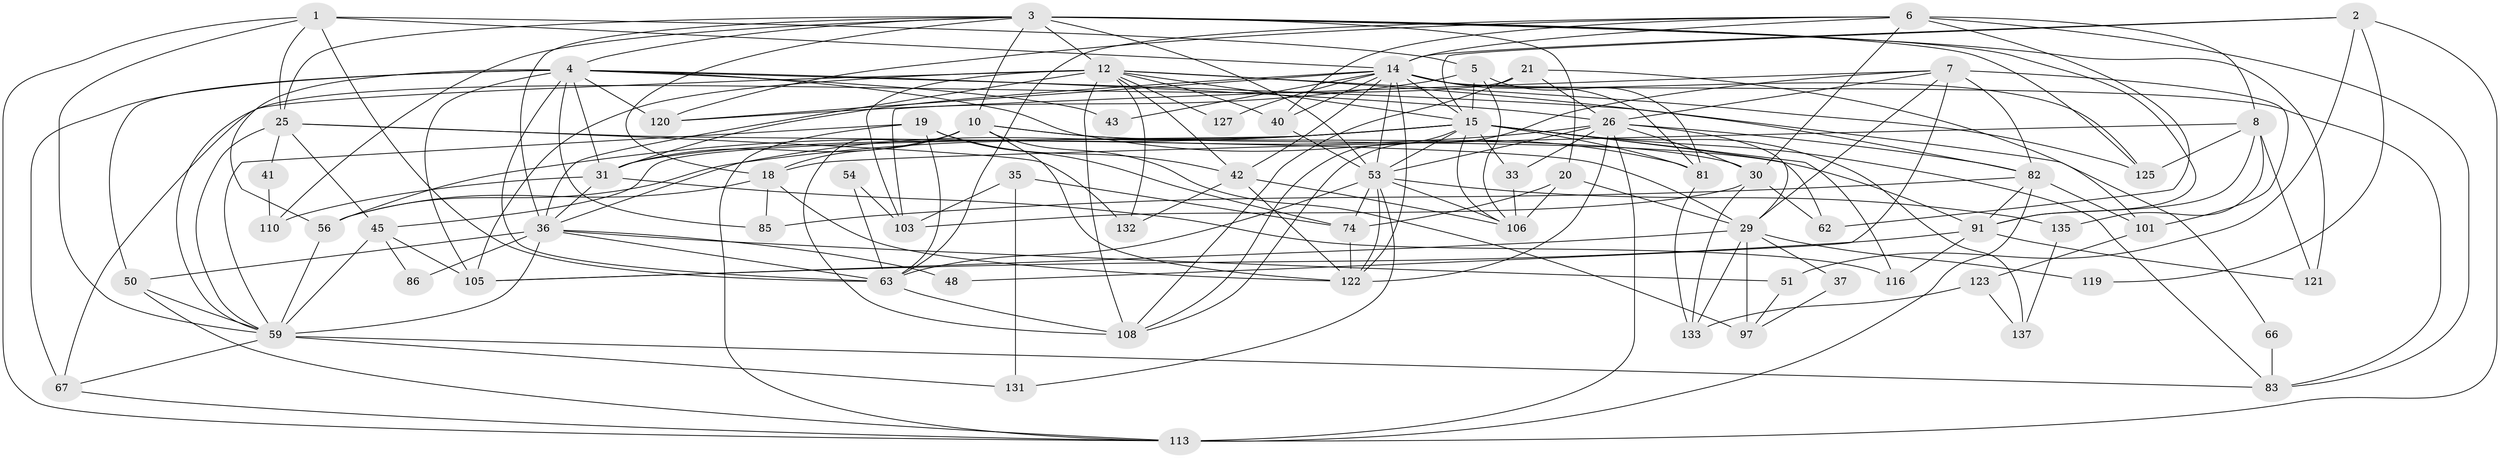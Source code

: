 // original degree distribution, {2: 0.14492753623188406, 5: 0.2318840579710145, 4: 0.2608695652173913, 3: 0.2463768115942029, 6: 0.057971014492753624, 7: 0.043478260869565216, 8: 0.014492753623188406}
// Generated by graph-tools (version 1.1) at 2025/15/03/09/25 04:15:03]
// undirected, 69 vertices, 192 edges
graph export_dot {
graph [start="1"]
  node [color=gray90,style=filled];
  1 [super="+57"];
  2;
  3 [super="+65"];
  4 [super="+28+11+94"];
  5 [super="+80"];
  6 [super="+9+96"];
  7 [super="+27"];
  8 [super="+16"];
  10 [super="+44+72"];
  12 [super="+92+47+17"];
  14 [super="+99+24+93"];
  15 [super="+61+38"];
  18 [super="+89"];
  19 [super="+71"];
  20 [super="+134"];
  21 [super="+23"];
  25 [super="+100"];
  26 [super="+39+60+34"];
  29 [super="+98+88"];
  30 [super="+87"];
  31 [super="+104"];
  33;
  35;
  36 [super="+79+75"];
  37;
  40;
  41;
  42 [super="+49"];
  43;
  45 [super="+77"];
  48;
  50 [super="+68"];
  51;
  53 [super="+58"];
  54;
  56;
  59 [super="+90+64"];
  62 [super="+129"];
  63 [super="+76+78"];
  66;
  67;
  74;
  81;
  82 [super="+111+102"];
  83 [super="+84"];
  85;
  86;
  91 [super="+109"];
  97;
  101;
  103;
  105 [super="+124"];
  106 [super="+126"];
  108 [super="+118"];
  110;
  113 [super="+128"];
  116;
  119;
  120;
  121;
  122 [super="+130"];
  123;
  125;
  127;
  131;
  132;
  133;
  135;
  137;
  1 -- 113;
  1 -- 5;
  1 -- 59;
  1 -- 63;
  1 -- 14;
  1 -- 25;
  2 -- 15;
  2 -- 51;
  2 -- 119;
  2 -- 113;
  2 -- 14;
  3 -- 121;
  3 -- 36;
  3 -- 4;
  3 -- 10;
  3 -- 12;
  3 -- 110;
  3 -- 20;
  3 -- 53;
  3 -- 91;
  3 -- 125;
  3 -- 18;
  3 -- 25;
  4 -- 105;
  4 -- 66;
  4 -- 43;
  4 -- 81;
  4 -- 85;
  4 -- 56;
  4 -- 120;
  4 -- 31;
  4 -- 63;
  4 -- 50 [weight=2];
  4 -- 26;
  4 -- 67;
  5 -- 81;
  5 -- 15;
  5 -- 120;
  5 -- 106;
  6 -- 40;
  6 -- 30;
  6 -- 120;
  6 -- 62 [weight=2];
  6 -- 83;
  6 -- 63;
  6 -- 8;
  6 -- 14;
  7 -- 29;
  7 -- 48;
  7 -- 26;
  7 -- 82;
  7 -- 103;
  7 -- 108;
  7 -- 101;
  8 -- 125;
  8 -- 18;
  8 -- 135;
  8 -- 121;
  8 -- 91;
  10 -- 97;
  10 -- 18;
  10 -- 108;
  10 -- 30;
  10 -- 91;
  10 -- 31;
  10 -- 122;
  12 -- 82;
  12 -- 132;
  12 -- 103;
  12 -- 108;
  12 -- 105;
  12 -- 15;
  12 -- 36 [weight=2];
  12 -- 40;
  12 -- 42;
  12 -- 59;
  12 -- 125;
  12 -- 127;
  14 -- 122;
  14 -- 83;
  14 -- 120;
  14 -- 40;
  14 -- 42;
  14 -- 43;
  14 -- 81;
  14 -- 125;
  14 -- 53;
  14 -- 31;
  14 -- 127;
  14 -- 15;
  15 -- 81;
  15 -- 53;
  15 -- 116;
  15 -- 56;
  15 -- 137;
  15 -- 45;
  15 -- 31;
  15 -- 33;
  15 -- 106;
  15 -- 108;
  15 -- 83;
  15 -- 62 [weight=3];
  15 -- 36;
  18 -- 122;
  18 -- 85;
  18 -- 56;
  19 -- 74;
  19 -- 63;
  19 -- 113;
  19 -- 59;
  19 -- 42;
  20 -- 74;
  20 -- 106;
  20 -- 29;
  21 -- 67 [weight=2];
  21 -- 26;
  21 -- 101;
  21 -- 108;
  25 -- 29;
  25 -- 45;
  25 -- 132;
  25 -- 41;
  25 -- 59;
  26 -- 56;
  26 -- 82;
  26 -- 33;
  26 -- 113 [weight=2];
  26 -- 53 [weight=2];
  26 -- 30;
  26 -- 29;
  26 -- 122;
  29 -- 97 [weight=2];
  29 -- 37;
  29 -- 119;
  29 -- 133;
  29 -- 105;
  30 -- 62;
  30 -- 133;
  30 -- 103;
  31 -- 36;
  31 -- 116;
  31 -- 110;
  33 -- 106;
  35 -- 131;
  35 -- 74;
  35 -- 103;
  36 -- 48;
  36 -- 51;
  36 -- 86;
  36 -- 59;
  36 -- 63;
  36 -- 50;
  37 -- 97;
  40 -- 53;
  41 -- 110;
  42 -- 132;
  42 -- 106;
  42 -- 122;
  45 -- 59 [weight=2];
  45 -- 86;
  45 -- 105;
  50 -- 59;
  50 -- 113;
  51 -- 97;
  53 -- 131;
  53 -- 135;
  53 -- 74;
  53 -- 63;
  53 -- 122;
  53 -- 106;
  54 -- 63;
  54 -- 103;
  56 -- 59;
  59 -- 83;
  59 -- 131;
  59 -- 67;
  63 -- 108;
  66 -- 83;
  67 -- 113;
  74 -- 122;
  81 -- 133;
  82 -- 113;
  82 -- 85;
  82 -- 91;
  82 -- 101;
  91 -- 116;
  91 -- 121;
  91 -- 105;
  101 -- 123;
  123 -- 137;
  123 -- 133;
  135 -- 137;
}
